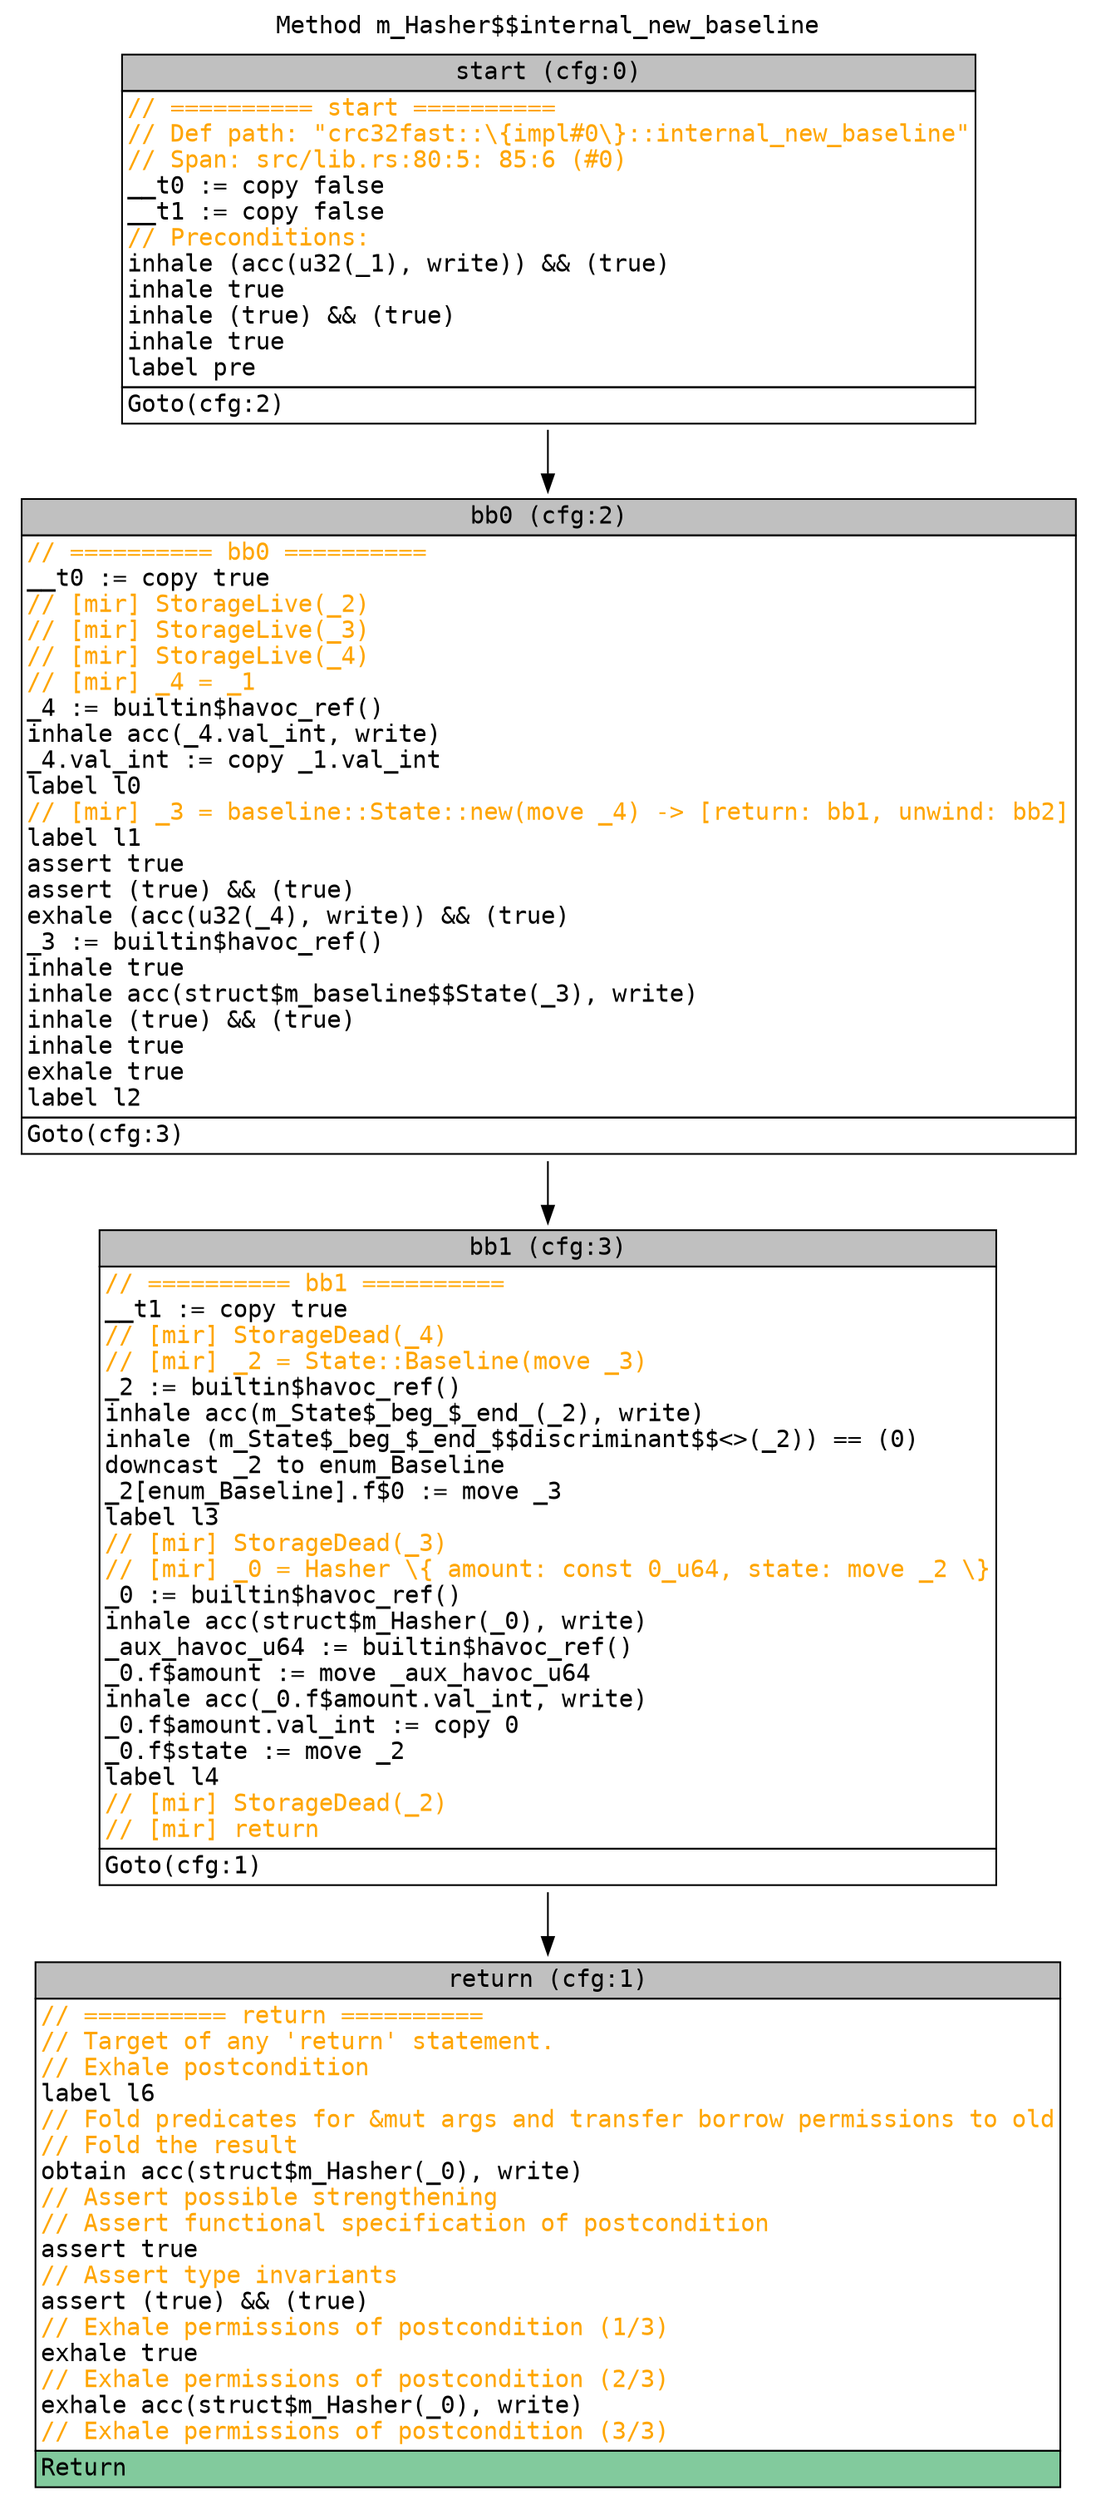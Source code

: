 digraph CFG {
graph [fontname=monospace];
node [fontname=monospace];
edge [fontname=monospace];
labelloc="t";
label="Method m_Hasher$$internal_new_baseline";
"block_start" [shape=none,label=<<table border="0" cellborder="1" cellspacing="0"><tr><td bgcolor="gray" align="center">start (cfg:0)</td></tr><tr><td align="left" balign="left"><font color="orange">// ========== start ==========</font><br/><font color="orange">// Def path: "crc32fast::\{impl#0\}::internal_new_baseline"</font><br/><font color="orange">// Span: src/lib.rs:80:5: 85:6 (#0)</font><br/>__t0 := copy false<br/>__t1 := copy false<br/><font color="orange">// Preconditions:</font><br/>inhale (acc(u32(_1), write)) &amp;&amp; (true)<br/>inhale true<br/>inhale (true) &amp;&amp; (true)<br/>inhale true<br/>label pre</td></tr><tr><td align="left">Goto(cfg:2)<br/></td></tr></table>>];
"block_return" [shape=none,label=<<table border="0" cellborder="1" cellspacing="0"><tr><td bgcolor="gray" align="center">return (cfg:1)</td></tr><tr><td align="left" balign="left"><font color="orange">// ========== return ==========</font><br/><font color="orange">// Target of any 'return' statement.</font><br/><font color="orange">// Exhale postcondition</font><br/>label l6<br/><font color="orange">// Fold predicates for &amp;mut args and transfer borrow permissions to old</font><br/><font color="orange">// Fold the result</font><br/>obtain acc(struct$m_Hasher(_0), write)<br/><font color="orange">// Assert possible strengthening</font><br/><font color="orange">// Assert functional specification of postcondition</font><br/>assert true<br/><font color="orange">// Assert type invariants</font><br/>assert (true) &amp;&amp; (true)<br/><font color="orange">// Exhale permissions of postcondition (1/3)</font><br/>exhale true<br/><font color="orange">// Exhale permissions of postcondition (2/3)</font><br/>exhale acc(struct$m_Hasher(_0), write)<br/><font color="orange">// Exhale permissions of postcondition (3/3)</font></td></tr><tr><td align="left" bgcolor="#82CA9D">Return<br/></td></tr></table>>];
"block_bb0" [shape=none,label=<<table border="0" cellborder="1" cellspacing="0"><tr><td bgcolor="gray" align="center">bb0 (cfg:2)</td></tr><tr><td align="left" balign="left"><font color="orange">// ========== bb0 ==========</font><br/>__t0 := copy true<br/><font color="orange">// [mir] StorageLive(_2)</font><br/><font color="orange">// [mir] StorageLive(_3)</font><br/><font color="orange">// [mir] StorageLive(_4)</font><br/><font color="orange">// [mir] _4 = _1</font><br/>_4 := builtin$havoc_ref()<br/>inhale acc(_4.val_int, write)<br/>_4.val_int := copy _1.val_int<br/>label l0<br/><font color="orange">// [mir] _3 = baseline::State::new(move _4) -&gt; [return: bb1, unwind: bb2]</font><br/>label l1<br/>assert true<br/>assert (true) &amp;&amp; (true)<br/>exhale (acc(u32(_4), write)) &amp;&amp; (true)<br/>_3 := builtin$havoc_ref()<br/>inhale true<br/>inhale acc(struct$m_baseline$$State(_3), write)<br/>inhale (true) &amp;&amp; (true)<br/>inhale true<br/>exhale true<br/>label l2</td></tr><tr><td align="left">Goto(cfg:3)<br/></td></tr></table>>];
"block_bb1" [shape=none,label=<<table border="0" cellborder="1" cellspacing="0"><tr><td bgcolor="gray" align="center">bb1 (cfg:3)</td></tr><tr><td align="left" balign="left"><font color="orange">// ========== bb1 ==========</font><br/>__t1 := copy true<br/><font color="orange">// [mir] StorageDead(_4)</font><br/><font color="orange">// [mir] _2 = State::Baseline(move _3)</font><br/>_2 := builtin$havoc_ref()<br/>inhale acc(m_State$_beg_$_end_(_2), write)<br/>inhale (m_State$_beg_$_end_$$discriminant$$&lt;&gt;(_2)) == (0)<br/>downcast _2 to enum_Baseline<br/>_2[enum_Baseline].f$0 := move _3<br/>label l3<br/><font color="orange">// [mir] StorageDead(_3)</font><br/><font color="orange">// [mir] _0 = Hasher \{ amount: const 0_u64, state: move _2 \}</font><br/>_0 := builtin$havoc_ref()<br/>inhale acc(struct$m_Hasher(_0), write)<br/>_aux_havoc_u64 := builtin$havoc_ref()<br/>_0.f$amount := move _aux_havoc_u64<br/>inhale acc(_0.f$amount.val_int, write)<br/>_0.f$amount.val_int := copy 0<br/>_0.f$state := move _2<br/>label l4<br/><font color="orange">// [mir] StorageDead(_2)</font><br/><font color="orange">// [mir] return</font></td></tr><tr><td align="left">Goto(cfg:1)<br/></td></tr></table>>];
"block_start" -> "block_bb0";
"block_bb0" -> "block_bb1";
"block_bb1" -> "block_return";
}
